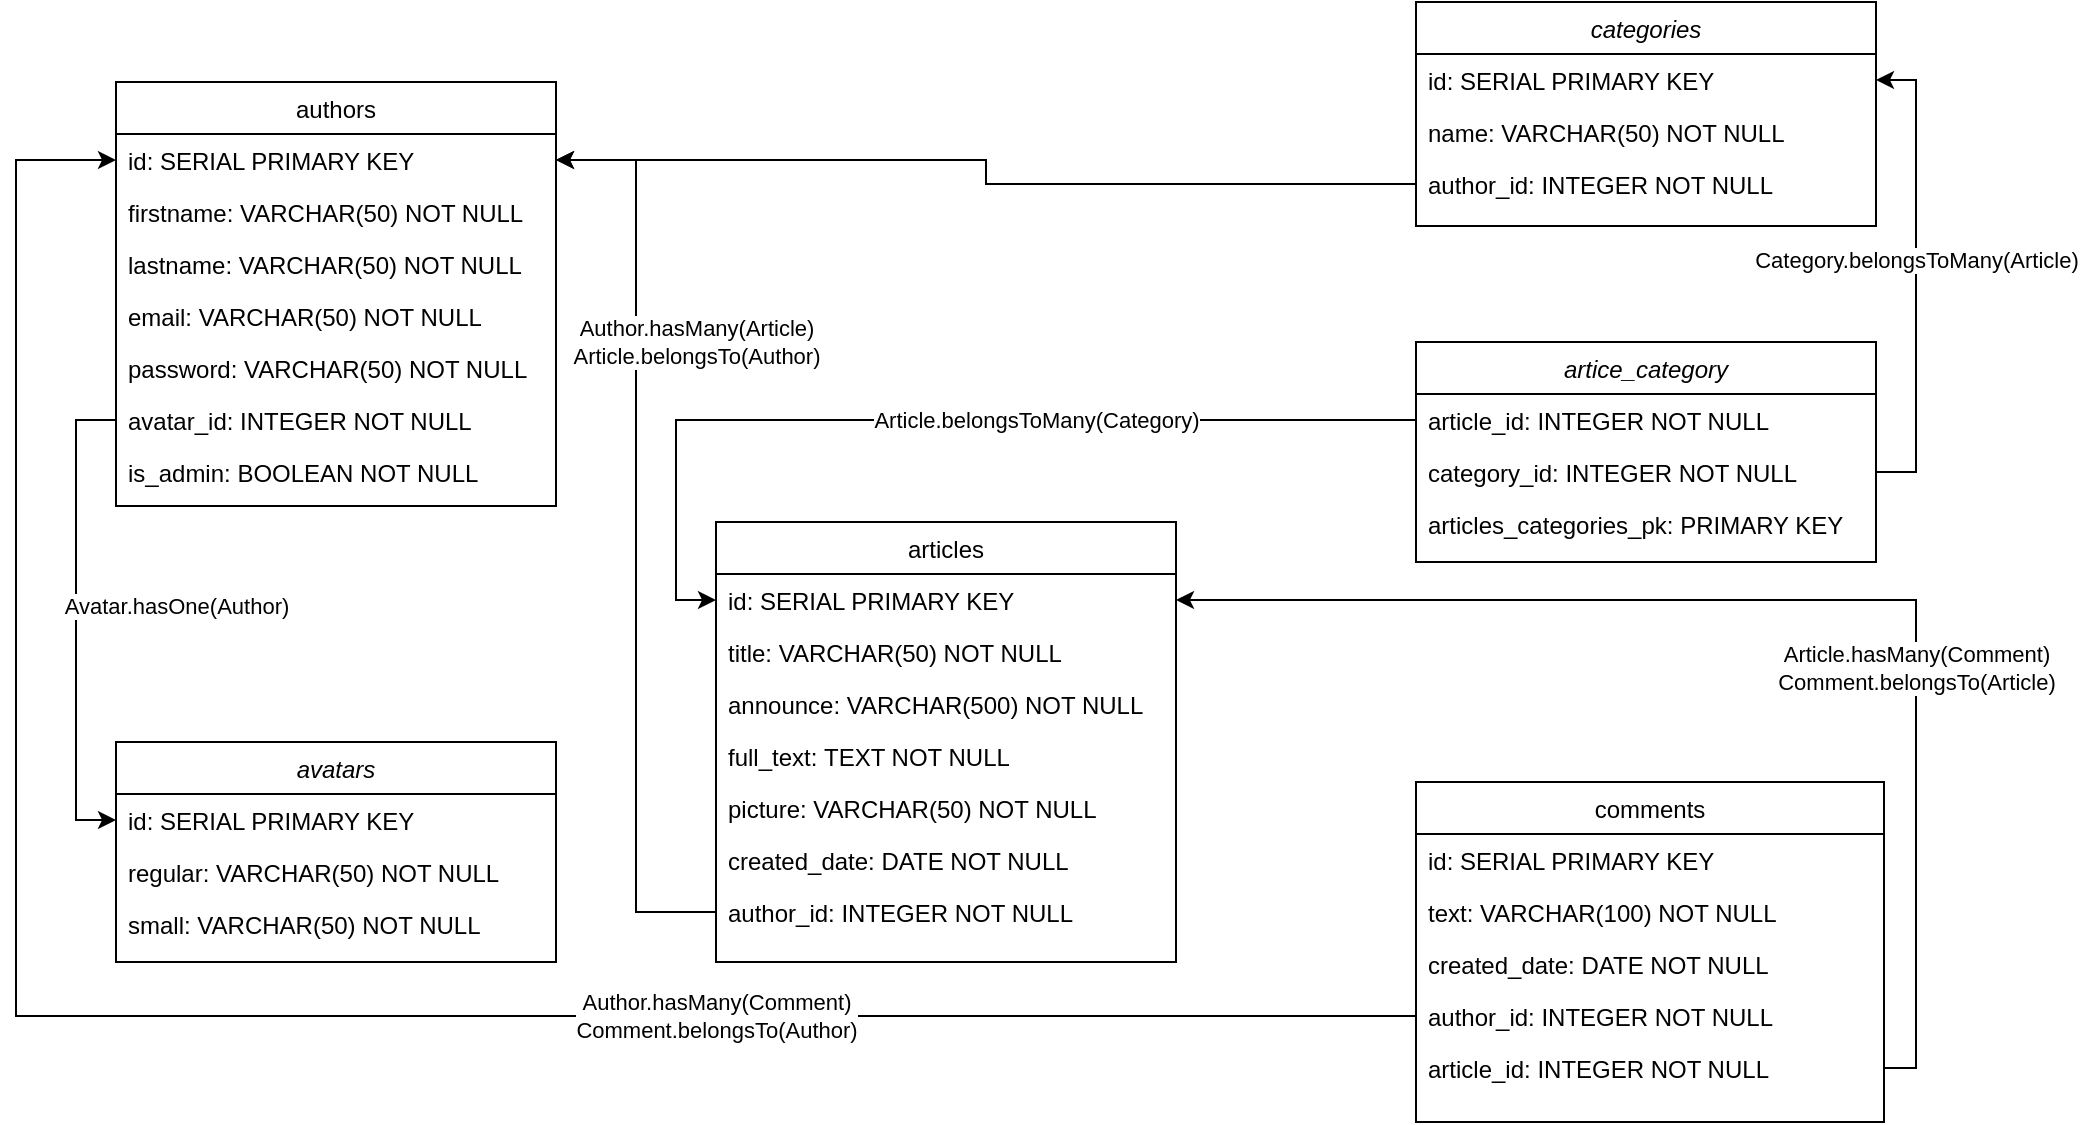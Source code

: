 <mxfile version="13.10.9" type="device"><diagram id="C5RBs43oDa-KdzZeNtuy" name="Page-1"><mxGraphModel dx="2355" dy="771" grid="1" gridSize="10" guides="1" tooltips="1" connect="1" arrows="1" fold="1" page="1" pageScale="1" pageWidth="1169" pageHeight="827" math="0" shadow="0"><root><mxCell id="WIyWlLk6GJQsqaUBKTNV-0"/><mxCell id="WIyWlLk6GJQsqaUBKTNV-1" parent="WIyWlLk6GJQsqaUBKTNV-0"/><mxCell id="sIBZP6ed0q-M89DWAa-X-18" value="Category.belongsToMany(Article)" style="edgeStyle=orthogonalEdgeStyle;rounded=0;orthogonalLoop=1;jettySize=auto;html=1;exitX=1;exitY=0.5;exitDx=0;exitDy=0;entryX=1;entryY=0.5;entryDx=0;entryDy=0;startArrow=classic;startFill=1;endArrow=none;endFill=0;" parent="WIyWlLk6GJQsqaUBKTNV-1" source="zkfFHV4jXpPFQw0GAbJ--1" target="sIBZP6ed0q-M89DWAa-X-8" edge="1"><mxGeometry x="-0.071" relative="1" as="geometry"><Array as="points"><mxPoint x="-110" y="217"/><mxPoint x="-110" y="413"/></Array><mxPoint as="offset"/></mxGeometry></mxCell><mxCell id="sIBZP6ed0q-M89DWAa-X-19" value="Article.belongsToMany(Category)" style="edgeStyle=orthogonalEdgeStyle;rounded=0;orthogonalLoop=1;jettySize=auto;html=1;exitX=0;exitY=0.5;exitDx=0;exitDy=0;entryX=0;entryY=0.5;entryDx=0;entryDy=0;" parent="WIyWlLk6GJQsqaUBKTNV-1" source="sIBZP6ed0q-M89DWAa-X-7" target="zkfFHV4jXpPFQw0GAbJ--14" edge="1"><mxGeometry x="-0.208" relative="1" as="geometry"><mxPoint as="offset"/></mxGeometry></mxCell><mxCell id="sIBZP6ed0q-M89DWAa-X-43" value="Avatar.hasOne(Author)" style="edgeStyle=orthogonalEdgeStyle;rounded=0;orthogonalLoop=1;jettySize=auto;html=1;exitX=0;exitY=0.5;exitDx=0;exitDy=0;entryX=0;entryY=0.5;entryDx=0;entryDy=0;startArrow=classic;startFill=1;endArrow=none;endFill=0;" parent="WIyWlLk6GJQsqaUBKTNV-1" source="sIBZP6ed0q-M89DWAa-X-32" target="sIBZP6ed0q-M89DWAa-X-41" edge="1"><mxGeometry x="0.058" y="-50" relative="1" as="geometry"><mxPoint as="offset"/></mxGeometry></mxCell><mxCell id="sIBZP6ed0q-M89DWAa-X-53" style="edgeStyle=orthogonalEdgeStyle;rounded=0;orthogonalLoop=1;jettySize=auto;html=1;exitX=1;exitY=0.5;exitDx=0;exitDy=0;entryX=0;entryY=0.5;entryDx=0;entryDy=0;endArrow=none;endFill=0;startArrow=classic;startFill=1;" parent="WIyWlLk6GJQsqaUBKTNV-1" source="sIBZP6ed0q-M89DWAa-X-36" target="sIBZP6ed0q-M89DWAa-X-4" edge="1"><mxGeometry relative="1" as="geometry"/></mxCell><mxCell id="-PSLUHbApzqk6ked49oc-2" value="Author.hasMany(Article)&lt;br&gt;Article.belongsTo(Author)" style="edgeLabel;html=1;align=center;verticalAlign=middle;resizable=0;points=[];" parent="sIBZP6ed0q-M89DWAa-X-53" vertex="1" connectable="0"><mxGeometry x="-0.623" y="1" relative="1" as="geometry"><mxPoint x="29" y="45" as="offset"/></mxGeometry></mxCell><mxCell id="sIBZP6ed0q-M89DWAa-X-54" value="Author.hasMany(Comment)&lt;br&gt;Comment.belongsTo(Author)" style="edgeStyle=orthogonalEdgeStyle;rounded=0;orthogonalLoop=1;jettySize=auto;html=1;exitX=0;exitY=0.5;exitDx=0;exitDy=0;entryX=0;entryY=0.5;entryDx=0;entryDy=0;startArrow=classic;startFill=1;endArrow=none;endFill=0;" parent="WIyWlLk6GJQsqaUBKTNV-1" source="sIBZP6ed0q-M89DWAa-X-36" target="sIBZP6ed0q-M89DWAa-X-27" edge="1"><mxGeometry x="0.406" relative="1" as="geometry"><Array as="points"><mxPoint x="-1060" y="257"/><mxPoint x="-1060" y="685"/></Array><mxPoint as="offset"/></mxGeometry></mxCell><mxCell id="xtKjrQn7Yb9hIwvT28nN-2" style="edgeStyle=orthogonalEdgeStyle;rounded=0;orthogonalLoop=1;jettySize=auto;html=1;exitX=1;exitY=0.5;exitDx=0;exitDy=0;entryX=1;entryY=0.5;entryDx=0;entryDy=0;" parent="WIyWlLk6GJQsqaUBKTNV-1" source="xtKjrQn7Yb9hIwvT28nN-0" target="zkfFHV4jXpPFQw0GAbJ--14" edge="1"><mxGeometry relative="1" as="geometry"><Array as="points"><mxPoint x="-110" y="711"/><mxPoint x="-110" y="477"/></Array></mxGeometry></mxCell><mxCell id="-PSLUHbApzqk6ked49oc-1" value="Article.hasMany(Comment)&lt;br&gt;Comment.belongsTo(Article)" style="edgeLabel;html=1;align=center;verticalAlign=middle;resizable=0;points=[];" parent="xtKjrQn7Yb9hIwvT28nN-2" vertex="1" connectable="0"><mxGeometry x="-0.303" relative="1" as="geometry"><mxPoint as="offset"/></mxGeometry></mxCell><mxCell id="sIBZP6ed0q-M89DWAa-X-35" value="authors" style="swimlane;fontStyle=0;align=center;verticalAlign=top;childLayout=stackLayout;horizontal=1;startSize=26;horizontalStack=0;resizeParent=1;resizeLast=0;collapsible=1;marginBottom=0;rounded=0;shadow=0;strokeWidth=1;" parent="WIyWlLk6GJQsqaUBKTNV-1" vertex="1"><mxGeometry x="-1010" y="218" width="220" height="212" as="geometry"><mxRectangle x="340" y="380" width="170" height="26" as="alternateBounds"/></mxGeometry></mxCell><mxCell id="sIBZP6ed0q-M89DWAa-X-36" value="id: SERIAL PRIMARY KEY" style="text;align=left;verticalAlign=top;spacingLeft=4;spacingRight=4;overflow=hidden;rotatable=0;points=[[0,0.5],[1,0.5]];portConstraint=eastwest;" parent="sIBZP6ed0q-M89DWAa-X-35" vertex="1"><mxGeometry y="26" width="220" height="26" as="geometry"/></mxCell><mxCell id="sIBZP6ed0q-M89DWAa-X-37" value="firstname: VARCHAR(50) NOT NULL" style="text;align=left;verticalAlign=top;spacingLeft=4;spacingRight=4;overflow=hidden;rotatable=0;points=[[0,0.5],[1,0.5]];portConstraint=eastwest;" parent="sIBZP6ed0q-M89DWAa-X-35" vertex="1"><mxGeometry y="52" width="220" height="26" as="geometry"/></mxCell><mxCell id="sIBZP6ed0q-M89DWAa-X-38" value="lastname: VARCHAR(50) NOT NULL" style="text;align=left;verticalAlign=top;spacingLeft=4;spacingRight=4;overflow=hidden;rotatable=0;points=[[0,0.5],[1,0.5]];portConstraint=eastwest;" parent="sIBZP6ed0q-M89DWAa-X-35" vertex="1"><mxGeometry y="78" width="220" height="26" as="geometry"/></mxCell><mxCell id="sIBZP6ed0q-M89DWAa-X-39" value="email: VARCHAR(50) NOT NULL" style="text;align=left;verticalAlign=top;spacingLeft=4;spacingRight=4;overflow=hidden;rotatable=0;points=[[0,0.5],[1,0.5]];portConstraint=eastwest;" parent="sIBZP6ed0q-M89DWAa-X-35" vertex="1"><mxGeometry y="104" width="220" height="26" as="geometry"/></mxCell><mxCell id="AIYnIqs9YWHL7tV_ErEL-0" value="password: VARCHAR(50) NOT NULL" style="text;align=left;verticalAlign=top;spacingLeft=4;spacingRight=4;overflow=hidden;rotatable=0;points=[[0,0.5],[1,0.5]];portConstraint=eastwest;" parent="sIBZP6ed0q-M89DWAa-X-35" vertex="1"><mxGeometry y="130" width="220" height="26" as="geometry"/></mxCell><mxCell id="sIBZP6ed0q-M89DWAa-X-41" value="avatar_id: INTEGER NOT NULL" style="text;align=left;verticalAlign=top;spacingLeft=4;spacingRight=4;overflow=hidden;rotatable=0;points=[[0,0.5],[1,0.5]];portConstraint=eastwest;" parent="sIBZP6ed0q-M89DWAa-X-35" vertex="1"><mxGeometry y="156" width="220" height="26" as="geometry"/></mxCell><mxCell id="BSeKOqZn_UYF5U6Zus08-0" value="is_admin: BOOLEAN NOT NULL" style="text;align=left;verticalAlign=top;spacingLeft=4;spacingRight=4;overflow=hidden;rotatable=0;points=[[0,0.5],[1,0.5]];portConstraint=eastwest;" parent="sIBZP6ed0q-M89DWAa-X-35" vertex="1"><mxGeometry y="182" width="220" height="26" as="geometry"/></mxCell><mxCell id="zkfFHV4jXpPFQw0GAbJ--0" value="categories" style="swimlane;fontStyle=2;align=center;verticalAlign=top;childLayout=stackLayout;horizontal=1;startSize=26;horizontalStack=0;resizeParent=1;resizeLast=0;collapsible=1;marginBottom=0;rounded=0;shadow=0;strokeWidth=1;" parent="WIyWlLk6GJQsqaUBKTNV-1" vertex="1"><mxGeometry x="-360" y="178" width="230" height="112" as="geometry"><mxRectangle x="230" y="140" width="160" height="26" as="alternateBounds"/></mxGeometry></mxCell><mxCell id="zkfFHV4jXpPFQw0GAbJ--1" value="id: SERIAL PRIMARY KEY" style="text;align=left;verticalAlign=top;spacingLeft=4;spacingRight=4;overflow=hidden;rotatable=0;points=[[0,0.5],[1,0.5]];portConstraint=eastwest;" parent="zkfFHV4jXpPFQw0GAbJ--0" vertex="1"><mxGeometry y="26" width="230" height="26" as="geometry"/></mxCell><mxCell id="zkfFHV4jXpPFQw0GAbJ--2" value="name: VARCHAR(50) NOT NULL" style="text;align=left;verticalAlign=top;spacingLeft=4;spacingRight=4;overflow=hidden;rotatable=0;points=[[0,0.5],[1,0.5]];portConstraint=eastwest;rounded=0;shadow=0;html=0;" parent="zkfFHV4jXpPFQw0GAbJ--0" vertex="1"><mxGeometry y="52" width="230" height="26" as="geometry"/></mxCell><mxCell id="radSpCJxkQx0DUZYTLHI-1" value="author_id: INTEGER NOT NULL" style="text;align=left;verticalAlign=top;spacingLeft=4;spacingRight=4;overflow=hidden;rotatable=0;points=[[0,0.5],[1,0.5]];portConstraint=eastwest;rounded=0;shadow=0;html=0;" vertex="1" parent="zkfFHV4jXpPFQw0GAbJ--0"><mxGeometry y="78" width="230" height="26" as="geometry"/></mxCell><mxCell id="sIBZP6ed0q-M89DWAa-X-6" value="artice_category" style="swimlane;fontStyle=2;align=center;verticalAlign=top;childLayout=stackLayout;horizontal=1;startSize=26;horizontalStack=0;resizeParent=1;resizeLast=0;collapsible=1;marginBottom=0;rounded=0;shadow=0;strokeWidth=1;" parent="WIyWlLk6GJQsqaUBKTNV-1" vertex="1"><mxGeometry x="-360" y="348" width="230" height="110" as="geometry"><mxRectangle x="230" y="140" width="160" height="26" as="alternateBounds"/></mxGeometry></mxCell><mxCell id="sIBZP6ed0q-M89DWAa-X-7" value="article_id: INTEGER NOT NULL" style="text;align=left;verticalAlign=top;spacingLeft=4;spacingRight=4;overflow=hidden;rotatable=0;points=[[0,0.5],[1,0.5]];portConstraint=eastwest;" parent="sIBZP6ed0q-M89DWAa-X-6" vertex="1"><mxGeometry y="26" width="230" height="26" as="geometry"/></mxCell><mxCell id="sIBZP6ed0q-M89DWAa-X-8" value="category_id: INTEGER NOT NULL" style="text;align=left;verticalAlign=top;spacingLeft=4;spacingRight=4;overflow=hidden;rotatable=0;points=[[0,0.5],[1,0.5]];portConstraint=eastwest;rounded=0;shadow=0;html=0;" parent="sIBZP6ed0q-M89DWAa-X-6" vertex="1"><mxGeometry y="52" width="230" height="26" as="geometry"/></mxCell><mxCell id="sIBZP6ed0q-M89DWAa-X-10" value="articles_categories_pk: PRIMARY KEY" style="text;align=left;verticalAlign=top;spacingLeft=4;spacingRight=4;overflow=hidden;rotatable=0;points=[[0,0.5],[1,0.5]];portConstraint=eastwest;rounded=0;shadow=0;html=0;" parent="sIBZP6ed0q-M89DWAa-X-6" vertex="1"><mxGeometry y="78" width="230" height="26" as="geometry"/></mxCell><mxCell id="zkfFHV4jXpPFQw0GAbJ--13" value="articles" style="swimlane;fontStyle=0;align=center;verticalAlign=top;childLayout=stackLayout;horizontal=1;startSize=26;horizontalStack=0;resizeParent=1;resizeLast=0;collapsible=1;marginBottom=0;rounded=0;shadow=0;strokeWidth=1;" parent="WIyWlLk6GJQsqaUBKTNV-1" vertex="1"><mxGeometry x="-710" y="438" width="230" height="220" as="geometry"><mxRectangle x="340" y="380" width="170" height="26" as="alternateBounds"/></mxGeometry></mxCell><mxCell id="zkfFHV4jXpPFQw0GAbJ--14" value="id: SERIAL PRIMARY KEY" style="text;align=left;verticalAlign=top;spacingLeft=4;spacingRight=4;overflow=hidden;rotatable=0;points=[[0,0.5],[1,0.5]];portConstraint=eastwest;" parent="zkfFHV4jXpPFQw0GAbJ--13" vertex="1"><mxGeometry y="26" width="230" height="26" as="geometry"/></mxCell><mxCell id="sIBZP6ed0q-M89DWAa-X-0" value="title: VARCHAR(50) NOT NULL" style="text;align=left;verticalAlign=top;spacingLeft=4;spacingRight=4;overflow=hidden;rotatable=0;points=[[0,0.5],[1,0.5]];portConstraint=eastwest;" parent="zkfFHV4jXpPFQw0GAbJ--13" vertex="1"><mxGeometry y="52" width="230" height="26" as="geometry"/></mxCell><mxCell id="sIBZP6ed0q-M89DWAa-X-1" value="announce: VARCHAR(500) NOT NULL" style="text;align=left;verticalAlign=top;spacingLeft=4;spacingRight=4;overflow=hidden;rotatable=0;points=[[0,0.5],[1,0.5]];portConstraint=eastwest;" parent="zkfFHV4jXpPFQw0GAbJ--13" vertex="1"><mxGeometry y="78" width="230" height="26" as="geometry"/></mxCell><mxCell id="sIBZP6ed0q-M89DWAa-X-2" value="full_text: TEXT NOT NULL" style="text;align=left;verticalAlign=top;spacingLeft=4;spacingRight=4;overflow=hidden;rotatable=0;points=[[0,0.5],[1,0.5]];portConstraint=eastwest;" parent="zkfFHV4jXpPFQw0GAbJ--13" vertex="1"><mxGeometry y="104" width="230" height="26" as="geometry"/></mxCell><mxCell id="sIBZP6ed0q-M89DWAa-X-3" value="picture: VARCHAR(50) NOT NULL" style="text;align=left;verticalAlign=top;spacingLeft=4;spacingRight=4;overflow=hidden;rotatable=0;points=[[0,0.5],[1,0.5]];portConstraint=eastwest;" parent="zkfFHV4jXpPFQw0GAbJ--13" vertex="1"><mxGeometry y="130" width="230" height="26" as="geometry"/></mxCell><mxCell id="AIYnIqs9YWHL7tV_ErEL-1" value="created_date: DATE NOT NULL" style="text;align=left;verticalAlign=top;spacingLeft=4;spacingRight=4;overflow=hidden;rotatable=0;points=[[0,0.5],[1,0.5]];portConstraint=eastwest;rounded=0;shadow=0;html=0;" parent="zkfFHV4jXpPFQw0GAbJ--13" vertex="1"><mxGeometry y="156" width="230" height="26" as="geometry"/></mxCell><mxCell id="sIBZP6ed0q-M89DWAa-X-4" value="author_id: INTEGER NOT NULL" style="text;align=left;verticalAlign=top;spacingLeft=4;spacingRight=4;overflow=hidden;rotatable=0;points=[[0,0.5],[1,0.5]];portConstraint=eastwest;" parent="zkfFHV4jXpPFQw0GAbJ--13" vertex="1"><mxGeometry y="182" width="230" height="26" as="geometry"/></mxCell><mxCell id="sIBZP6ed0q-M89DWAa-X-31" value="avatars" style="swimlane;fontStyle=2;align=center;verticalAlign=top;childLayout=stackLayout;horizontal=1;startSize=26;horizontalStack=0;resizeParent=1;resizeLast=0;collapsible=1;marginBottom=0;rounded=0;shadow=0;strokeWidth=1;" parent="WIyWlLk6GJQsqaUBKTNV-1" vertex="1"><mxGeometry x="-1010" y="548" width="220" height="110" as="geometry"><mxRectangle x="230" y="140" width="160" height="26" as="alternateBounds"/></mxGeometry></mxCell><mxCell id="sIBZP6ed0q-M89DWAa-X-32" value="id: SERIAL PRIMARY KEY" style="text;align=left;verticalAlign=top;spacingLeft=4;spacingRight=4;overflow=hidden;rotatable=0;points=[[0,0.5],[1,0.5]];portConstraint=eastwest;" parent="sIBZP6ed0q-M89DWAa-X-31" vertex="1"><mxGeometry y="26" width="220" height="26" as="geometry"/></mxCell><mxCell id="sIBZP6ed0q-M89DWAa-X-33" value="regular: VARCHAR(50) NOT NULL" style="text;align=left;verticalAlign=top;spacingLeft=4;spacingRight=4;overflow=hidden;rotatable=0;points=[[0,0.5],[1,0.5]];portConstraint=eastwest;rounded=0;shadow=0;html=0;" parent="sIBZP6ed0q-M89DWAa-X-31" vertex="1"><mxGeometry y="52" width="220" height="26" as="geometry"/></mxCell><mxCell id="sIBZP6ed0q-M89DWAa-X-34" value="small: VARCHAR(50) NOT NULL" style="text;align=left;verticalAlign=top;spacingLeft=4;spacingRight=4;overflow=hidden;rotatable=0;points=[[0,0.5],[1,0.5]];portConstraint=eastwest;rounded=0;shadow=0;html=0;" parent="sIBZP6ed0q-M89DWAa-X-31" vertex="1"><mxGeometry y="78" width="220" height="26" as="geometry"/></mxCell><mxCell id="sIBZP6ed0q-M89DWAa-X-21" value="comments" style="swimlane;fontStyle=0;align=center;verticalAlign=top;childLayout=stackLayout;horizontal=1;startSize=26;horizontalStack=0;resizeParent=1;resizeLast=0;collapsible=1;marginBottom=0;rounded=0;shadow=0;strokeWidth=1;" parent="WIyWlLk6GJQsqaUBKTNV-1" vertex="1"><mxGeometry x="-360" y="568" width="234" height="170" as="geometry"><mxRectangle x="340" y="380" width="170" height="26" as="alternateBounds"/></mxGeometry></mxCell><mxCell id="sIBZP6ed0q-M89DWAa-X-22" value="id: SERIAL PRIMARY KEY" style="text;align=left;verticalAlign=top;spacingLeft=4;spacingRight=4;overflow=hidden;rotatable=0;points=[[0,0.5],[1,0.5]];portConstraint=eastwest;" parent="sIBZP6ed0q-M89DWAa-X-21" vertex="1"><mxGeometry y="26" width="234" height="26" as="geometry"/></mxCell><mxCell id="sIBZP6ed0q-M89DWAa-X-23" value="text: VARCHAR(100) NOT NULL" style="text;align=left;verticalAlign=top;spacingLeft=4;spacingRight=4;overflow=hidden;rotatable=0;points=[[0,0.5],[1,0.5]];portConstraint=eastwest;" parent="sIBZP6ed0q-M89DWAa-X-21" vertex="1"><mxGeometry y="52" width="234" height="26" as="geometry"/></mxCell><mxCell id="AIYnIqs9YWHL7tV_ErEL-2" value="created_date: DATE NOT NULL" style="text;align=left;verticalAlign=top;spacingLeft=4;spacingRight=4;overflow=hidden;rotatable=0;points=[[0,0.5],[1,0.5]];portConstraint=eastwest;rounded=0;shadow=0;html=0;" parent="sIBZP6ed0q-M89DWAa-X-21" vertex="1"><mxGeometry y="78" width="234" height="26" as="geometry"/></mxCell><mxCell id="sIBZP6ed0q-M89DWAa-X-27" value="author_id: INTEGER NOT NULL" style="text;align=left;verticalAlign=top;spacingLeft=4;spacingRight=4;overflow=hidden;rotatable=0;points=[[0,0.5],[1,0.5]];portConstraint=eastwest;" parent="sIBZP6ed0q-M89DWAa-X-21" vertex="1"><mxGeometry y="104" width="234" height="26" as="geometry"/></mxCell><mxCell id="sIBZP6ed0q-M89DWAa-X-29" style="edgeStyle=orthogonalEdgeStyle;rounded=0;orthogonalLoop=1;jettySize=auto;html=1;exitX=1;exitY=0.5;exitDx=0;exitDy=0;" parent="sIBZP6ed0q-M89DWAa-X-21" edge="1"><mxGeometry relative="1" as="geometry"><mxPoint x="234" y="117" as="sourcePoint"/><mxPoint x="234" y="117" as="targetPoint"/></mxGeometry></mxCell><mxCell id="xtKjrQn7Yb9hIwvT28nN-0" value="article_id: INTEGER NOT NULL" style="text;align=left;verticalAlign=top;spacingLeft=4;spacingRight=4;overflow=hidden;rotatable=0;points=[[0,0.5],[1,0.5]];portConstraint=eastwest;rounded=0;shadow=0;html=0;" parent="sIBZP6ed0q-M89DWAa-X-21" vertex="1"><mxGeometry y="130" width="234" height="26" as="geometry"/></mxCell><mxCell id="radSpCJxkQx0DUZYTLHI-3" style="edgeStyle=orthogonalEdgeStyle;rounded=0;orthogonalLoop=1;jettySize=auto;html=1;exitX=0;exitY=0.5;exitDx=0;exitDy=0;entryX=1;entryY=0.5;entryDx=0;entryDy=0;" edge="1" parent="WIyWlLk6GJQsqaUBKTNV-1" source="radSpCJxkQx0DUZYTLHI-1" target="sIBZP6ed0q-M89DWAa-X-36"><mxGeometry relative="1" as="geometry"/></mxCell></root></mxGraphModel></diagram></mxfile>